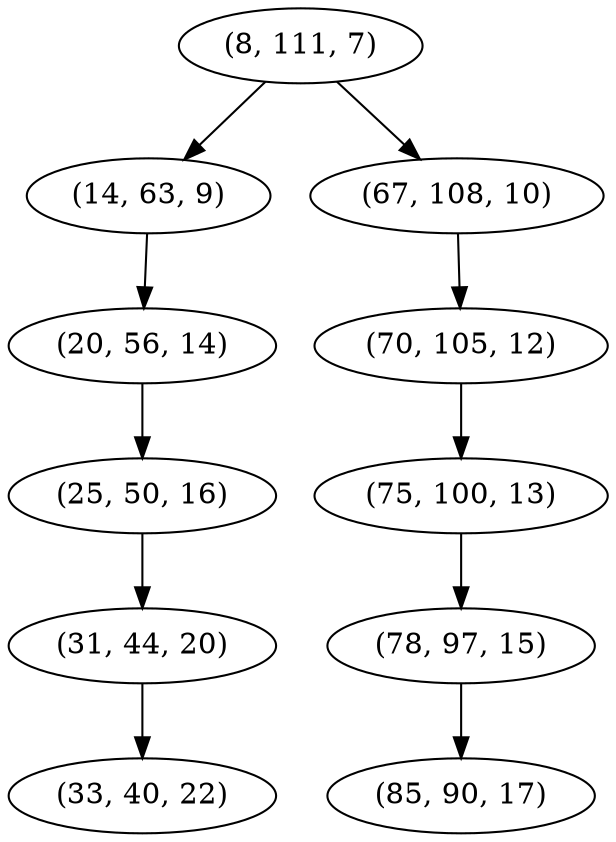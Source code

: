 digraph tree {
    "(8, 111, 7)";
    "(14, 63, 9)";
    "(20, 56, 14)";
    "(25, 50, 16)";
    "(31, 44, 20)";
    "(33, 40, 22)";
    "(67, 108, 10)";
    "(70, 105, 12)";
    "(75, 100, 13)";
    "(78, 97, 15)";
    "(85, 90, 17)";
    "(8, 111, 7)" -> "(14, 63, 9)";
    "(8, 111, 7)" -> "(67, 108, 10)";
    "(14, 63, 9)" -> "(20, 56, 14)";
    "(20, 56, 14)" -> "(25, 50, 16)";
    "(25, 50, 16)" -> "(31, 44, 20)";
    "(31, 44, 20)" -> "(33, 40, 22)";
    "(67, 108, 10)" -> "(70, 105, 12)";
    "(70, 105, 12)" -> "(75, 100, 13)";
    "(75, 100, 13)" -> "(78, 97, 15)";
    "(78, 97, 15)" -> "(85, 90, 17)";
}
